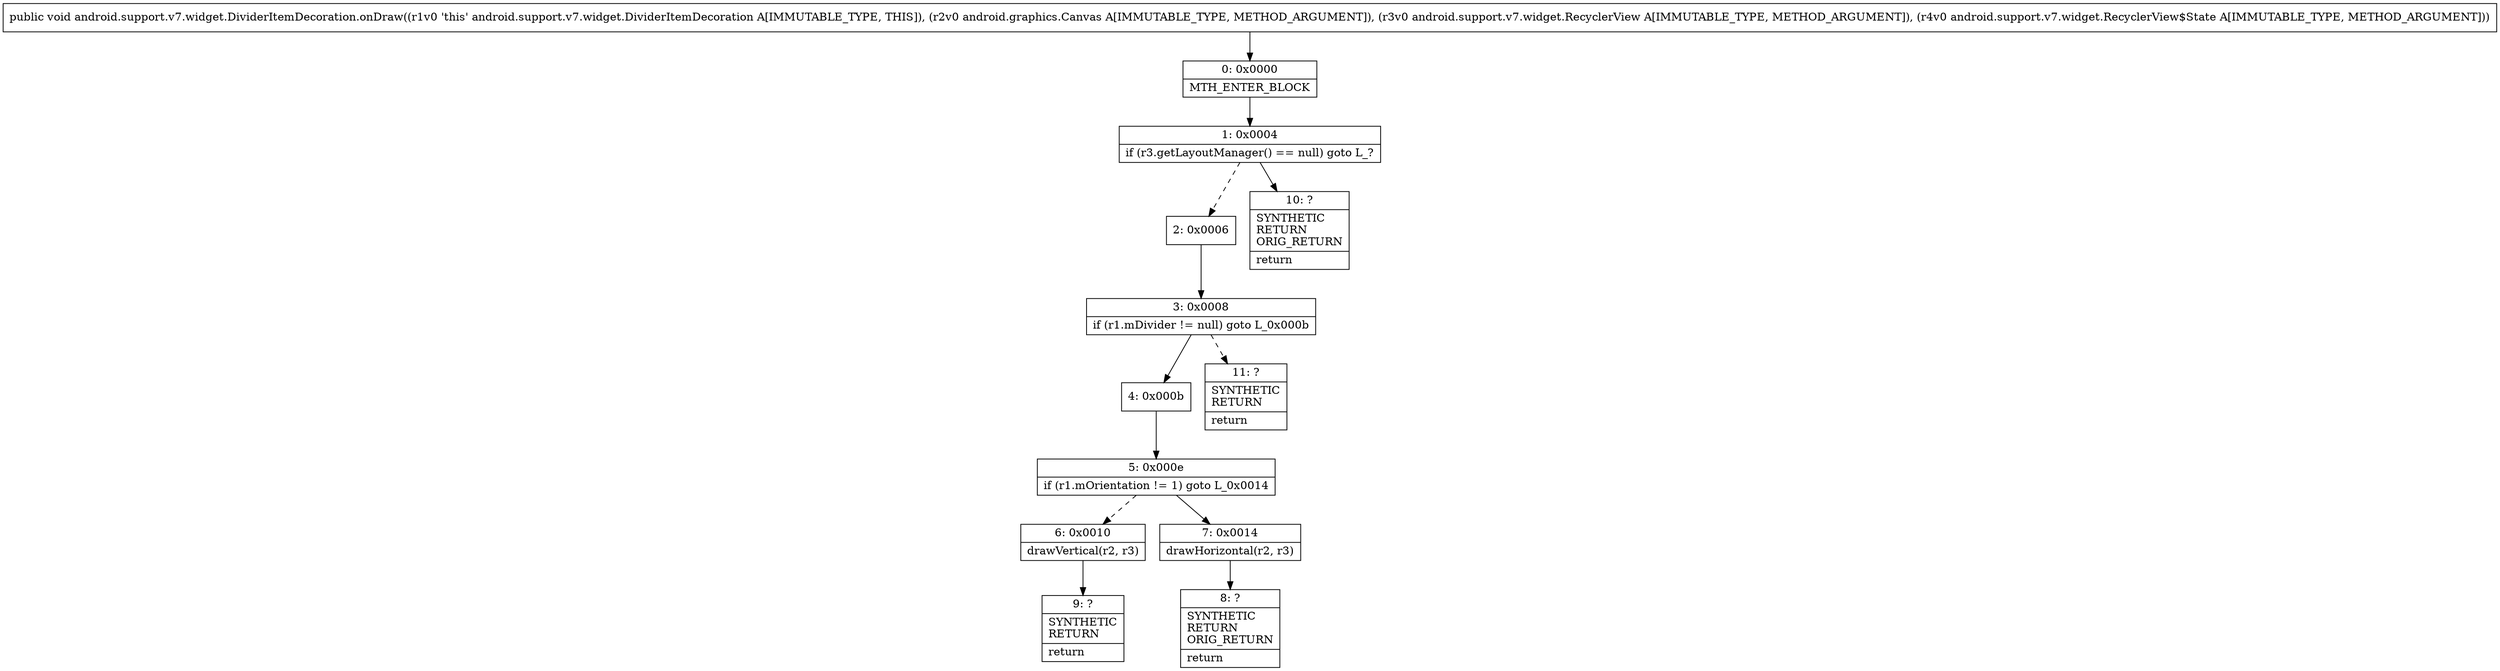 digraph "CFG forandroid.support.v7.widget.DividerItemDecoration.onDraw(Landroid\/graphics\/Canvas;Landroid\/support\/v7\/widget\/RecyclerView;Landroid\/support\/v7\/widget\/RecyclerView$State;)V" {
Node_0 [shape=record,label="{0\:\ 0x0000|MTH_ENTER_BLOCK\l}"];
Node_1 [shape=record,label="{1\:\ 0x0004|if (r3.getLayoutManager() == null) goto L_?\l}"];
Node_2 [shape=record,label="{2\:\ 0x0006}"];
Node_3 [shape=record,label="{3\:\ 0x0008|if (r1.mDivider != null) goto L_0x000b\l}"];
Node_4 [shape=record,label="{4\:\ 0x000b}"];
Node_5 [shape=record,label="{5\:\ 0x000e|if (r1.mOrientation != 1) goto L_0x0014\l}"];
Node_6 [shape=record,label="{6\:\ 0x0010|drawVertical(r2, r3)\l}"];
Node_7 [shape=record,label="{7\:\ 0x0014|drawHorizontal(r2, r3)\l}"];
Node_8 [shape=record,label="{8\:\ ?|SYNTHETIC\lRETURN\lORIG_RETURN\l|return\l}"];
Node_9 [shape=record,label="{9\:\ ?|SYNTHETIC\lRETURN\l|return\l}"];
Node_10 [shape=record,label="{10\:\ ?|SYNTHETIC\lRETURN\lORIG_RETURN\l|return\l}"];
Node_11 [shape=record,label="{11\:\ ?|SYNTHETIC\lRETURN\l|return\l}"];
MethodNode[shape=record,label="{public void android.support.v7.widget.DividerItemDecoration.onDraw((r1v0 'this' android.support.v7.widget.DividerItemDecoration A[IMMUTABLE_TYPE, THIS]), (r2v0 android.graphics.Canvas A[IMMUTABLE_TYPE, METHOD_ARGUMENT]), (r3v0 android.support.v7.widget.RecyclerView A[IMMUTABLE_TYPE, METHOD_ARGUMENT]), (r4v0 android.support.v7.widget.RecyclerView$State A[IMMUTABLE_TYPE, METHOD_ARGUMENT])) }"];
MethodNode -> Node_0;
Node_0 -> Node_1;
Node_1 -> Node_2[style=dashed];
Node_1 -> Node_10;
Node_2 -> Node_3;
Node_3 -> Node_4;
Node_3 -> Node_11[style=dashed];
Node_4 -> Node_5;
Node_5 -> Node_6[style=dashed];
Node_5 -> Node_7;
Node_6 -> Node_9;
Node_7 -> Node_8;
}

